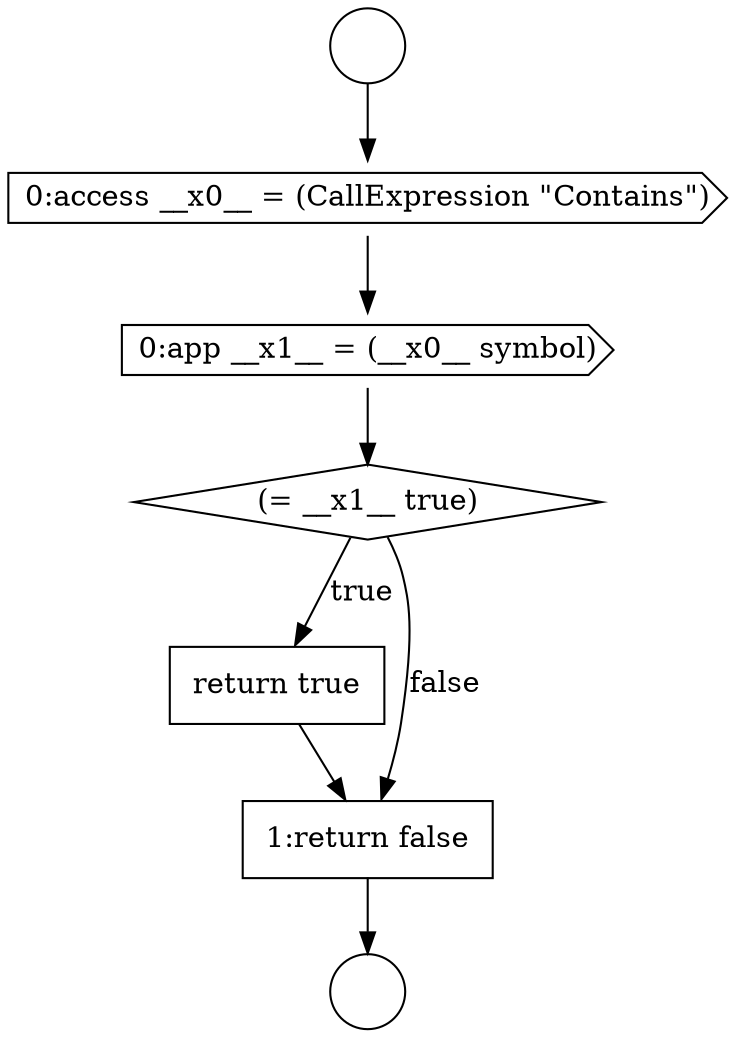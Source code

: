 digraph {
  node4376 [shape=diamond, label=<<font color="black">(= __x1__ true)</font>> color="black" fillcolor="white" style=filled]
  node4375 [shape=cds, label=<<font color="black">0:app __x1__ = (__x0__ symbol)</font>> color="black" fillcolor="white" style=filled]
  node4374 [shape=cds, label=<<font color="black">0:access __x0__ = (CallExpression &quot;Contains&quot;)</font>> color="black" fillcolor="white" style=filled]
  node4373 [shape=circle label=" " color="black" fillcolor="white" style=filled]
  node4377 [shape=none, margin=0, label=<<font color="black">
    <table border="0" cellborder="1" cellspacing="0" cellpadding="10">
      <tr><td align="left">return true</td></tr>
    </table>
  </font>> color="black" fillcolor="white" style=filled]
  node4372 [shape=circle label=" " color="black" fillcolor="white" style=filled]
  node4378 [shape=none, margin=0, label=<<font color="black">
    <table border="0" cellborder="1" cellspacing="0" cellpadding="10">
      <tr><td align="left">1:return false</td></tr>
    </table>
  </font>> color="black" fillcolor="white" style=filled]
  node4378 -> node4373 [ color="black"]
  node4375 -> node4376 [ color="black"]
  node4376 -> node4377 [label=<<font color="black">true</font>> color="black"]
  node4376 -> node4378 [label=<<font color="black">false</font>> color="black"]
  node4372 -> node4374 [ color="black"]
  node4377 -> node4378 [ color="black"]
  node4374 -> node4375 [ color="black"]
}
